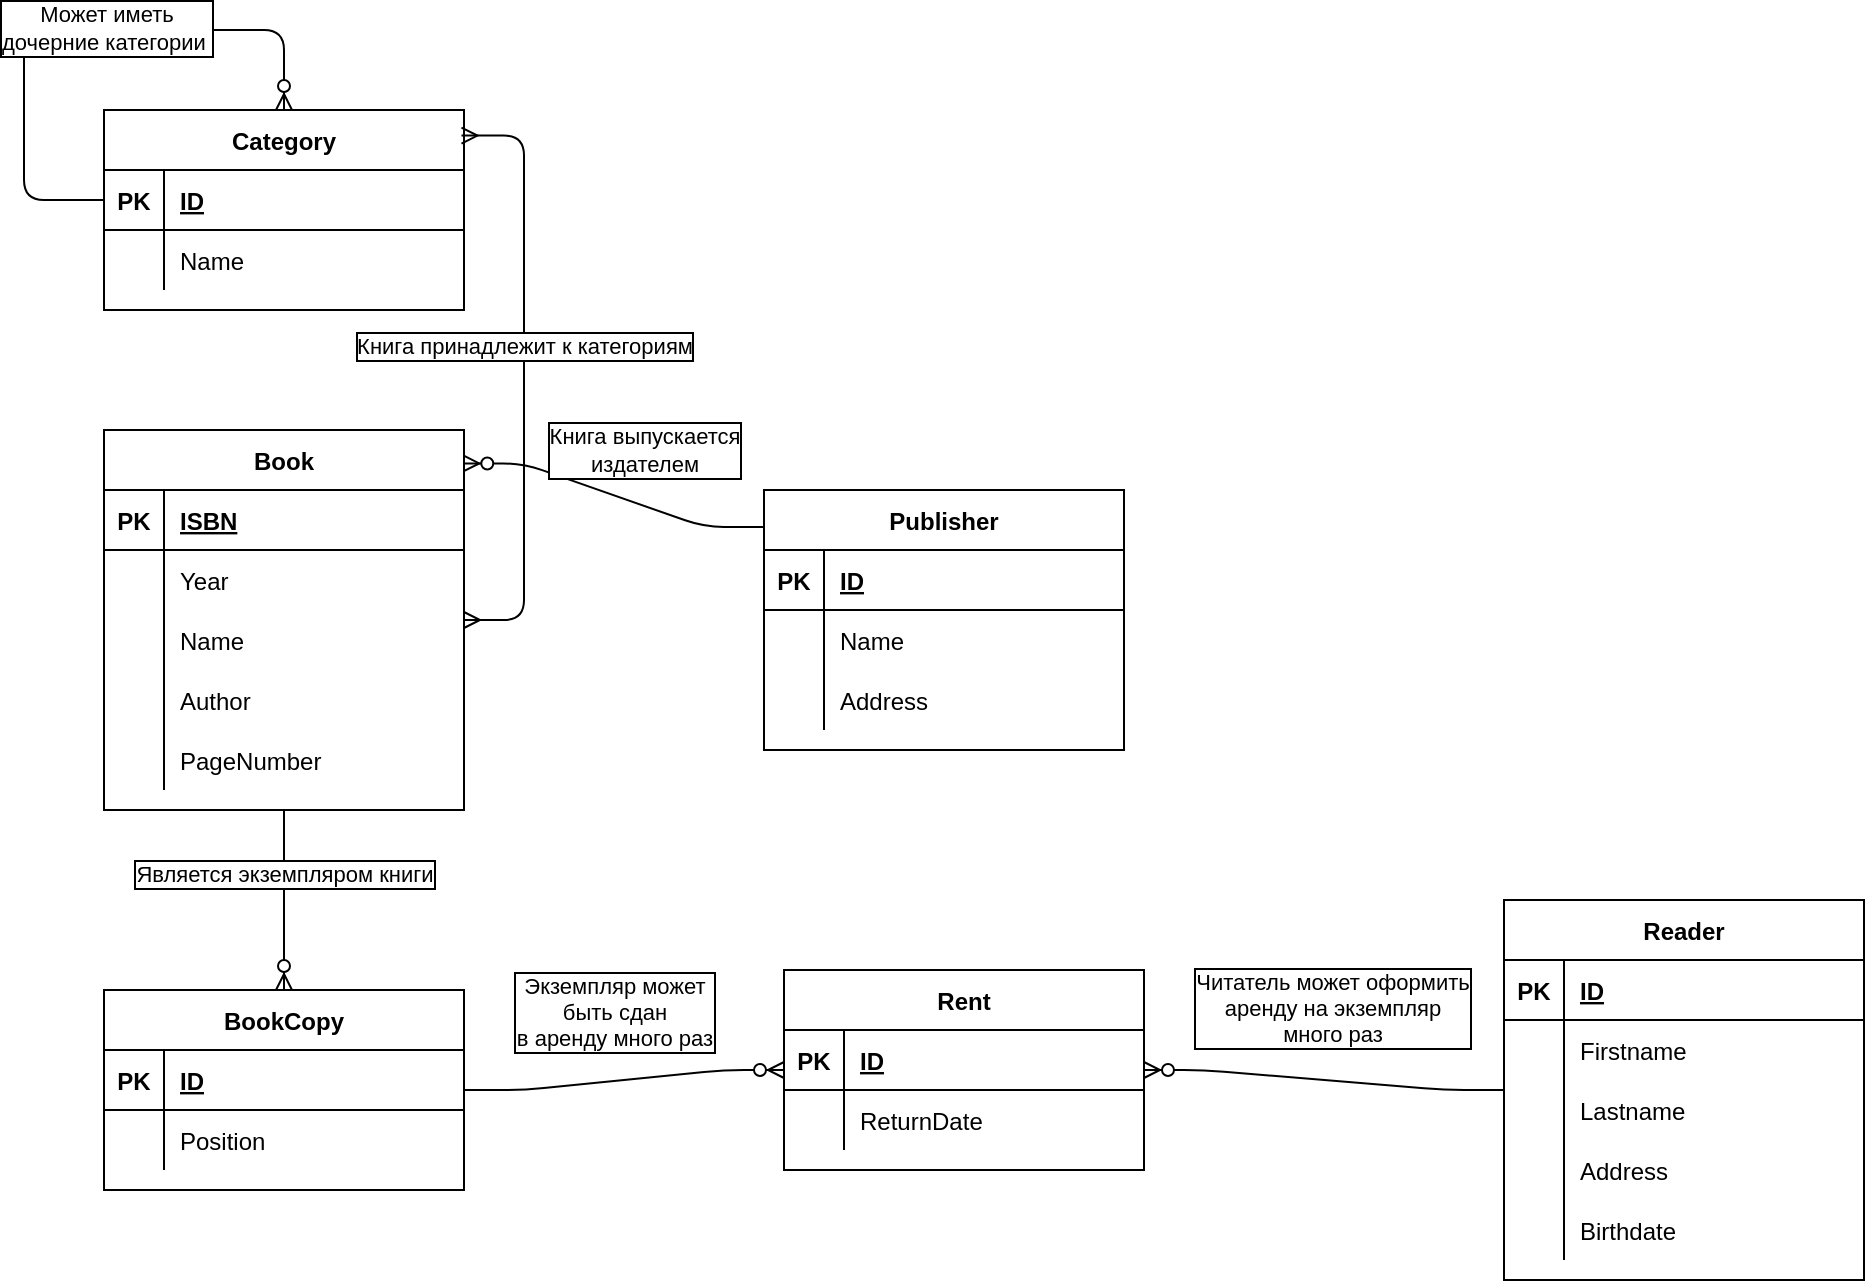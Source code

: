 <mxfile version="15.1.3" type="device"><diagram id="fRv5ucRg8gB5teLNOZXX" name="Page-1"><mxGraphModel dx="1024" dy="592" grid="1" gridSize="10" guides="1" tooltips="1" connect="1" arrows="1" fold="1" page="1" pageScale="1" pageWidth="827" pageHeight="1169" math="0" shadow="0"><root><mxCell id="0"/><mxCell id="1" parent="0"/><mxCell id="U3K3pvgV42ttMlWbdHDH-5" value="Book" style="shape=table;startSize=30;container=1;collapsible=1;childLayout=tableLayout;fixedRows=1;rowLines=0;fontStyle=1;align=center;resizeLast=1;" parent="1" vertex="1"><mxGeometry x="80" y="320" width="180" height="190" as="geometry"/></mxCell><mxCell id="U3K3pvgV42ttMlWbdHDH-6" value="" style="shape=partialRectangle;collapsible=0;dropTarget=0;pointerEvents=0;fillColor=none;top=0;left=0;bottom=1;right=0;points=[[0,0.5],[1,0.5]];portConstraint=eastwest;" parent="U3K3pvgV42ttMlWbdHDH-5" vertex="1"><mxGeometry y="30" width="180" height="30" as="geometry"/></mxCell><mxCell id="U3K3pvgV42ttMlWbdHDH-7" value="PK" style="shape=partialRectangle;connectable=0;fillColor=none;top=0;left=0;bottom=0;right=0;fontStyle=1;overflow=hidden;" parent="U3K3pvgV42ttMlWbdHDH-6" vertex="1"><mxGeometry width="30" height="30" as="geometry"/></mxCell><mxCell id="U3K3pvgV42ttMlWbdHDH-8" value="ISBN" style="shape=partialRectangle;connectable=0;fillColor=none;top=0;left=0;bottom=0;right=0;align=left;spacingLeft=6;fontStyle=5;overflow=hidden;" parent="U3K3pvgV42ttMlWbdHDH-6" vertex="1"><mxGeometry x="30" width="150" height="30" as="geometry"/></mxCell><mxCell id="U3K3pvgV42ttMlWbdHDH-9" value="" style="shape=partialRectangle;collapsible=0;dropTarget=0;pointerEvents=0;fillColor=none;top=0;left=0;bottom=0;right=0;points=[[0,0.5],[1,0.5]];portConstraint=eastwest;" parent="U3K3pvgV42ttMlWbdHDH-5" vertex="1"><mxGeometry y="60" width="180" height="30" as="geometry"/></mxCell><mxCell id="U3K3pvgV42ttMlWbdHDH-10" value="" style="shape=partialRectangle;connectable=0;fillColor=none;top=0;left=0;bottom=0;right=0;editable=1;overflow=hidden;" parent="U3K3pvgV42ttMlWbdHDH-9" vertex="1"><mxGeometry width="30" height="30" as="geometry"/></mxCell><mxCell id="U3K3pvgV42ttMlWbdHDH-11" value="Year" style="shape=partialRectangle;connectable=0;fillColor=none;top=0;left=0;bottom=0;right=0;align=left;spacingLeft=6;overflow=hidden;" parent="U3K3pvgV42ttMlWbdHDH-9" vertex="1"><mxGeometry x="30" width="150" height="30" as="geometry"/></mxCell><mxCell id="U3K3pvgV42ttMlWbdHDH-12" value="" style="shape=partialRectangle;collapsible=0;dropTarget=0;pointerEvents=0;fillColor=none;top=0;left=0;bottom=0;right=0;points=[[0,0.5],[1,0.5]];portConstraint=eastwest;" parent="U3K3pvgV42ttMlWbdHDH-5" vertex="1"><mxGeometry y="90" width="180" height="30" as="geometry"/></mxCell><mxCell id="U3K3pvgV42ttMlWbdHDH-13" value="" style="shape=partialRectangle;connectable=0;fillColor=none;top=0;left=0;bottom=0;right=0;editable=1;overflow=hidden;" parent="U3K3pvgV42ttMlWbdHDH-12" vertex="1"><mxGeometry width="30" height="30" as="geometry"/></mxCell><mxCell id="U3K3pvgV42ttMlWbdHDH-14" value="Name" style="shape=partialRectangle;connectable=0;fillColor=none;top=0;left=0;bottom=0;right=0;align=left;spacingLeft=6;overflow=hidden;" parent="U3K3pvgV42ttMlWbdHDH-12" vertex="1"><mxGeometry x="30" width="150" height="30" as="geometry"/></mxCell><mxCell id="U3K3pvgV42ttMlWbdHDH-15" value="" style="shape=partialRectangle;collapsible=0;dropTarget=0;pointerEvents=0;fillColor=none;top=0;left=0;bottom=0;right=0;points=[[0,0.5],[1,0.5]];portConstraint=eastwest;" parent="U3K3pvgV42ttMlWbdHDH-5" vertex="1"><mxGeometry y="120" width="180" height="30" as="geometry"/></mxCell><mxCell id="U3K3pvgV42ttMlWbdHDH-16" value="" style="shape=partialRectangle;connectable=0;fillColor=none;top=0;left=0;bottom=0;right=0;editable=1;overflow=hidden;" parent="U3K3pvgV42ttMlWbdHDH-15" vertex="1"><mxGeometry width="30" height="30" as="geometry"/></mxCell><mxCell id="U3K3pvgV42ttMlWbdHDH-17" value="Author" style="shape=partialRectangle;connectable=0;fillColor=none;top=0;left=0;bottom=0;right=0;align=left;spacingLeft=6;overflow=hidden;" parent="U3K3pvgV42ttMlWbdHDH-15" vertex="1"><mxGeometry x="30" width="150" height="30" as="geometry"/></mxCell><mxCell id="U3K3pvgV42ttMlWbdHDH-19" value="" style="shape=partialRectangle;collapsible=0;dropTarget=0;pointerEvents=0;fillColor=none;top=0;left=0;bottom=0;right=0;points=[[0,0.5],[1,0.5]];portConstraint=eastwest;" parent="U3K3pvgV42ttMlWbdHDH-5" vertex="1"><mxGeometry y="150" width="180" height="30" as="geometry"/></mxCell><mxCell id="U3K3pvgV42ttMlWbdHDH-20" value="" style="shape=partialRectangle;connectable=0;fillColor=none;top=0;left=0;bottom=0;right=0;editable=1;overflow=hidden;" parent="U3K3pvgV42ttMlWbdHDH-19" vertex="1"><mxGeometry width="30" height="30" as="geometry"/></mxCell><mxCell id="U3K3pvgV42ttMlWbdHDH-21" value="PageNumber" style="shape=partialRectangle;connectable=0;fillColor=none;top=0;left=0;bottom=0;right=0;align=left;spacingLeft=6;overflow=hidden;" parent="U3K3pvgV42ttMlWbdHDH-19" vertex="1"><mxGeometry x="30" width="150" height="30" as="geometry"/></mxCell><mxCell id="U3K3pvgV42ttMlWbdHDH-26" value="BookCopy" style="shape=table;startSize=30;container=1;collapsible=1;childLayout=tableLayout;fixedRows=1;rowLines=0;fontStyle=1;align=center;resizeLast=1;" parent="1" vertex="1"><mxGeometry x="80" y="600" width="180" height="100" as="geometry"/></mxCell><mxCell id="U3K3pvgV42ttMlWbdHDH-27" value="" style="shape=partialRectangle;collapsible=0;dropTarget=0;pointerEvents=0;fillColor=none;top=0;left=0;bottom=1;right=0;points=[[0,0.5],[1,0.5]];portConstraint=eastwest;" parent="U3K3pvgV42ttMlWbdHDH-26" vertex="1"><mxGeometry y="30" width="180" height="30" as="geometry"/></mxCell><mxCell id="U3K3pvgV42ttMlWbdHDH-28" value="PK" style="shape=partialRectangle;connectable=0;fillColor=none;top=0;left=0;bottom=0;right=0;fontStyle=1;overflow=hidden;" parent="U3K3pvgV42ttMlWbdHDH-27" vertex="1"><mxGeometry width="30" height="30" as="geometry"/></mxCell><mxCell id="U3K3pvgV42ttMlWbdHDH-29" value="ID" style="shape=partialRectangle;connectable=0;fillColor=none;top=0;left=0;bottom=0;right=0;align=left;spacingLeft=6;fontStyle=5;overflow=hidden;" parent="U3K3pvgV42ttMlWbdHDH-27" vertex="1"><mxGeometry x="30" width="150" height="30" as="geometry"/></mxCell><mxCell id="U3K3pvgV42ttMlWbdHDH-30" value="" style="shape=partialRectangle;collapsible=0;dropTarget=0;pointerEvents=0;fillColor=none;top=0;left=0;bottom=0;right=0;points=[[0,0.5],[1,0.5]];portConstraint=eastwest;" parent="U3K3pvgV42ttMlWbdHDH-26" vertex="1"><mxGeometry y="60" width="180" height="30" as="geometry"/></mxCell><mxCell id="U3K3pvgV42ttMlWbdHDH-31" value="" style="shape=partialRectangle;connectable=0;fillColor=none;top=0;left=0;bottom=0;right=0;editable=1;overflow=hidden;" parent="U3K3pvgV42ttMlWbdHDH-30" vertex="1"><mxGeometry width="30" height="30" as="geometry"/></mxCell><mxCell id="U3K3pvgV42ttMlWbdHDH-32" value="Position" style="shape=partialRectangle;connectable=0;fillColor=none;top=0;left=0;bottom=0;right=0;align=left;spacingLeft=6;overflow=hidden;" parent="U3K3pvgV42ttMlWbdHDH-30" vertex="1"><mxGeometry x="30" width="150" height="30" as="geometry"/></mxCell><mxCell id="U3K3pvgV42ttMlWbdHDH-39" value="Publisher" style="shape=table;startSize=30;container=1;collapsible=1;childLayout=tableLayout;fixedRows=1;rowLines=0;fontStyle=1;align=center;resizeLast=1;" parent="1" vertex="1"><mxGeometry x="410" y="350" width="180" height="130" as="geometry"/></mxCell><mxCell id="U3K3pvgV42ttMlWbdHDH-40" value="" style="shape=partialRectangle;collapsible=0;dropTarget=0;pointerEvents=0;fillColor=none;top=0;left=0;bottom=1;right=0;points=[[0,0.5],[1,0.5]];portConstraint=eastwest;" parent="U3K3pvgV42ttMlWbdHDH-39" vertex="1"><mxGeometry y="30" width="180" height="30" as="geometry"/></mxCell><mxCell id="U3K3pvgV42ttMlWbdHDH-41" value="PK" style="shape=partialRectangle;connectable=0;fillColor=none;top=0;left=0;bottom=0;right=0;fontStyle=1;overflow=hidden;" parent="U3K3pvgV42ttMlWbdHDH-40" vertex="1"><mxGeometry width="30" height="30" as="geometry"/></mxCell><mxCell id="U3K3pvgV42ttMlWbdHDH-42" value="ID" style="shape=partialRectangle;connectable=0;fillColor=none;top=0;left=0;bottom=0;right=0;align=left;spacingLeft=6;fontStyle=5;overflow=hidden;" parent="U3K3pvgV42ttMlWbdHDH-40" vertex="1"><mxGeometry x="30" width="150" height="30" as="geometry"/></mxCell><mxCell id="U3K3pvgV42ttMlWbdHDH-43" value="" style="shape=partialRectangle;collapsible=0;dropTarget=0;pointerEvents=0;fillColor=none;top=0;left=0;bottom=0;right=0;points=[[0,0.5],[1,0.5]];portConstraint=eastwest;" parent="U3K3pvgV42ttMlWbdHDH-39" vertex="1"><mxGeometry y="60" width="180" height="30" as="geometry"/></mxCell><mxCell id="U3K3pvgV42ttMlWbdHDH-44" value="" style="shape=partialRectangle;connectable=0;fillColor=none;top=0;left=0;bottom=0;right=0;editable=1;overflow=hidden;" parent="U3K3pvgV42ttMlWbdHDH-43" vertex="1"><mxGeometry width="30" height="30" as="geometry"/></mxCell><mxCell id="U3K3pvgV42ttMlWbdHDH-45" value="Name" style="shape=partialRectangle;connectable=0;fillColor=none;top=0;left=0;bottom=0;right=0;align=left;spacingLeft=6;overflow=hidden;" parent="U3K3pvgV42ttMlWbdHDH-43" vertex="1"><mxGeometry x="30" width="150" height="30" as="geometry"/></mxCell><mxCell id="U3K3pvgV42ttMlWbdHDH-46" value="" style="shape=partialRectangle;collapsible=0;dropTarget=0;pointerEvents=0;fillColor=none;top=0;left=0;bottom=0;right=0;points=[[0,0.5],[1,0.5]];portConstraint=eastwest;" parent="U3K3pvgV42ttMlWbdHDH-39" vertex="1"><mxGeometry y="90" width="180" height="30" as="geometry"/></mxCell><mxCell id="U3K3pvgV42ttMlWbdHDH-47" value="" style="shape=partialRectangle;connectable=0;fillColor=none;top=0;left=0;bottom=0;right=0;editable=1;overflow=hidden;" parent="U3K3pvgV42ttMlWbdHDH-46" vertex="1"><mxGeometry width="30" height="30" as="geometry"/></mxCell><mxCell id="U3K3pvgV42ttMlWbdHDH-48" value="Address" style="shape=partialRectangle;connectable=0;fillColor=none;top=0;left=0;bottom=0;right=0;align=left;spacingLeft=6;overflow=hidden;" parent="U3K3pvgV42ttMlWbdHDH-46" vertex="1"><mxGeometry x="30" width="150" height="30" as="geometry"/></mxCell><mxCell id="U3K3pvgV42ttMlWbdHDH-52" value="Category" style="shape=table;startSize=30;container=1;collapsible=1;childLayout=tableLayout;fixedRows=1;rowLines=0;fontStyle=1;align=center;resizeLast=1;" parent="1" vertex="1"><mxGeometry x="80" y="160" width="180" height="100" as="geometry"/></mxCell><mxCell id="U3K3pvgV42ttMlWbdHDH-53" value="" style="shape=partialRectangle;collapsible=0;dropTarget=0;pointerEvents=0;fillColor=none;top=0;left=0;bottom=1;right=0;points=[[0,0.5],[1,0.5]];portConstraint=eastwest;" parent="U3K3pvgV42ttMlWbdHDH-52" vertex="1"><mxGeometry y="30" width="180" height="30" as="geometry"/></mxCell><mxCell id="U3K3pvgV42ttMlWbdHDH-54" value="PK" style="shape=partialRectangle;connectable=0;fillColor=none;top=0;left=0;bottom=0;right=0;fontStyle=1;overflow=hidden;" parent="U3K3pvgV42ttMlWbdHDH-53" vertex="1"><mxGeometry width="30" height="30" as="geometry"/></mxCell><mxCell id="U3K3pvgV42ttMlWbdHDH-55" value="ID" style="shape=partialRectangle;connectable=0;fillColor=none;top=0;left=0;bottom=0;right=0;align=left;spacingLeft=6;fontStyle=5;overflow=hidden;" parent="U3K3pvgV42ttMlWbdHDH-53" vertex="1"><mxGeometry x="30" width="150" height="30" as="geometry"/></mxCell><mxCell id="U3K3pvgV42ttMlWbdHDH-56" value="" style="shape=partialRectangle;collapsible=0;dropTarget=0;pointerEvents=0;fillColor=none;top=0;left=0;bottom=0;right=0;points=[[0,0.5],[1,0.5]];portConstraint=eastwest;" parent="U3K3pvgV42ttMlWbdHDH-52" vertex="1"><mxGeometry y="60" width="180" height="30" as="geometry"/></mxCell><mxCell id="U3K3pvgV42ttMlWbdHDH-57" value="" style="shape=partialRectangle;connectable=0;fillColor=none;top=0;left=0;bottom=0;right=0;editable=1;overflow=hidden;" parent="U3K3pvgV42ttMlWbdHDH-56" vertex="1"><mxGeometry width="30" height="30" as="geometry"/></mxCell><mxCell id="U3K3pvgV42ttMlWbdHDH-58" value="Name" style="shape=partialRectangle;connectable=0;fillColor=none;top=0;left=0;bottom=0;right=0;align=left;spacingLeft=6;overflow=hidden;" parent="U3K3pvgV42ttMlWbdHDH-56" vertex="1"><mxGeometry x="30" width="150" height="30" as="geometry"/></mxCell><mxCell id="HNiKQyY29EI0s7HnMVRT-1" value="" style="endArrow=ERzeroToMany;html=1;entryX=0.5;entryY=0;entryDx=0;entryDy=0;exitX=0;exitY=0.5;exitDx=0;exitDy=0;endFill=1;" parent="U3K3pvgV42ttMlWbdHDH-52" source="U3K3pvgV42ttMlWbdHDH-53" target="U3K3pvgV42ttMlWbdHDH-52" edge="1"><mxGeometry width="50" height="50" relative="1" as="geometry"><mxPoint x="-40" y="40" as="sourcePoint"/><mxPoint x="10" y="140" as="targetPoint"/><Array as="points"><mxPoint x="-40" y="45"/><mxPoint x="-40" y="-40"/><mxPoint x="90" y="-40"/></Array></mxGeometry></mxCell><mxCell id="HNiKQyY29EI0s7HnMVRT-2" value="Может иметь&lt;br&gt;дочерние категории&amp;nbsp;" style="edgeLabel;html=1;align=center;verticalAlign=middle;resizable=0;points=[];labelBorderColor=#000000;" parent="HNiKQyY29EI0s7HnMVRT-1" vertex="1" connectable="0"><mxGeometry x="0.124" y="1" relative="1" as="geometry"><mxPoint as="offset"/></mxGeometry></mxCell><mxCell id="U3K3pvgV42ttMlWbdHDH-65" value="Reader" style="shape=table;startSize=30;container=1;collapsible=1;childLayout=tableLayout;fixedRows=1;rowLines=0;fontStyle=1;align=center;resizeLast=1;" parent="1" vertex="1"><mxGeometry x="780" y="555" width="180" height="190" as="geometry"/></mxCell><mxCell id="U3K3pvgV42ttMlWbdHDH-66" value="" style="shape=partialRectangle;collapsible=0;dropTarget=0;pointerEvents=0;fillColor=none;top=0;left=0;bottom=1;right=0;points=[[0,0.5],[1,0.5]];portConstraint=eastwest;" parent="U3K3pvgV42ttMlWbdHDH-65" vertex="1"><mxGeometry y="30" width="180" height="30" as="geometry"/></mxCell><mxCell id="U3K3pvgV42ttMlWbdHDH-67" value="PK" style="shape=partialRectangle;connectable=0;fillColor=none;top=0;left=0;bottom=0;right=0;fontStyle=1;overflow=hidden;" parent="U3K3pvgV42ttMlWbdHDH-66" vertex="1"><mxGeometry width="30" height="30" as="geometry"/></mxCell><mxCell id="U3K3pvgV42ttMlWbdHDH-68" value="ID" style="shape=partialRectangle;connectable=0;fillColor=none;top=0;left=0;bottom=0;right=0;align=left;spacingLeft=6;fontStyle=5;overflow=hidden;" parent="U3K3pvgV42ttMlWbdHDH-66" vertex="1"><mxGeometry x="30" width="150" height="30" as="geometry"/></mxCell><mxCell id="U3K3pvgV42ttMlWbdHDH-69" value="" style="shape=partialRectangle;collapsible=0;dropTarget=0;pointerEvents=0;fillColor=none;top=0;left=0;bottom=0;right=0;points=[[0,0.5],[1,0.5]];portConstraint=eastwest;" parent="U3K3pvgV42ttMlWbdHDH-65" vertex="1"><mxGeometry y="60" width="180" height="30" as="geometry"/></mxCell><mxCell id="U3K3pvgV42ttMlWbdHDH-70" value="" style="shape=partialRectangle;connectable=0;fillColor=none;top=0;left=0;bottom=0;right=0;editable=1;overflow=hidden;" parent="U3K3pvgV42ttMlWbdHDH-69" vertex="1"><mxGeometry width="30" height="30" as="geometry"/></mxCell><mxCell id="U3K3pvgV42ttMlWbdHDH-71" value="Firstname" style="shape=partialRectangle;connectable=0;fillColor=none;top=0;left=0;bottom=0;right=0;align=left;spacingLeft=6;overflow=hidden;" parent="U3K3pvgV42ttMlWbdHDH-69" vertex="1"><mxGeometry x="30" width="150" height="30" as="geometry"/></mxCell><mxCell id="U3K3pvgV42ttMlWbdHDH-72" value="" style="shape=partialRectangle;collapsible=0;dropTarget=0;pointerEvents=0;fillColor=none;top=0;left=0;bottom=0;right=0;points=[[0,0.5],[1,0.5]];portConstraint=eastwest;" parent="U3K3pvgV42ttMlWbdHDH-65" vertex="1"><mxGeometry y="90" width="180" height="30" as="geometry"/></mxCell><mxCell id="U3K3pvgV42ttMlWbdHDH-73" value="" style="shape=partialRectangle;connectable=0;fillColor=none;top=0;left=0;bottom=0;right=0;editable=1;overflow=hidden;" parent="U3K3pvgV42ttMlWbdHDH-72" vertex="1"><mxGeometry width="30" height="30" as="geometry"/></mxCell><mxCell id="U3K3pvgV42ttMlWbdHDH-74" value="Lastname" style="shape=partialRectangle;connectable=0;fillColor=none;top=0;left=0;bottom=0;right=0;align=left;spacingLeft=6;overflow=hidden;" parent="U3K3pvgV42ttMlWbdHDH-72" vertex="1"><mxGeometry x="30" width="150" height="30" as="geometry"/></mxCell><mxCell id="U3K3pvgV42ttMlWbdHDH-75" value="" style="shape=partialRectangle;collapsible=0;dropTarget=0;pointerEvents=0;fillColor=none;top=0;left=0;bottom=0;right=0;points=[[0,0.5],[1,0.5]];portConstraint=eastwest;" parent="U3K3pvgV42ttMlWbdHDH-65" vertex="1"><mxGeometry y="120" width="180" height="30" as="geometry"/></mxCell><mxCell id="U3K3pvgV42ttMlWbdHDH-76" value="" style="shape=partialRectangle;connectable=0;fillColor=none;top=0;left=0;bottom=0;right=0;editable=1;overflow=hidden;" parent="U3K3pvgV42ttMlWbdHDH-75" vertex="1"><mxGeometry width="30" height="30" as="geometry"/></mxCell><mxCell id="U3K3pvgV42ttMlWbdHDH-77" value="Address" style="shape=partialRectangle;connectable=0;fillColor=none;top=0;left=0;bottom=0;right=0;align=left;spacingLeft=6;overflow=hidden;" parent="U3K3pvgV42ttMlWbdHDH-75" vertex="1"><mxGeometry x="30" width="150" height="30" as="geometry"/></mxCell><mxCell id="U3K3pvgV42ttMlWbdHDH-78" value="" style="shape=partialRectangle;collapsible=0;dropTarget=0;pointerEvents=0;fillColor=none;top=0;left=0;bottom=0;right=0;points=[[0,0.5],[1,0.5]];portConstraint=eastwest;" parent="U3K3pvgV42ttMlWbdHDH-65" vertex="1"><mxGeometry y="150" width="180" height="30" as="geometry"/></mxCell><mxCell id="U3K3pvgV42ttMlWbdHDH-79" value="" style="shape=partialRectangle;connectable=0;fillColor=none;top=0;left=0;bottom=0;right=0;editable=1;overflow=hidden;" parent="U3K3pvgV42ttMlWbdHDH-78" vertex="1"><mxGeometry width="30" height="30" as="geometry"/></mxCell><mxCell id="U3K3pvgV42ttMlWbdHDH-80" value="Birthdate" style="shape=partialRectangle;connectable=0;fillColor=none;top=0;left=0;bottom=0;right=0;align=left;spacingLeft=6;overflow=hidden;" parent="U3K3pvgV42ttMlWbdHDH-78" vertex="1"><mxGeometry x="30" width="150" height="30" as="geometry"/></mxCell><mxCell id="U3K3pvgV42ttMlWbdHDH-81" value="Rent" style="shape=table;startSize=30;container=1;collapsible=1;childLayout=tableLayout;fixedRows=1;rowLines=0;fontStyle=1;align=center;resizeLast=1;" parent="1" vertex="1"><mxGeometry x="420" y="590" width="180" height="100" as="geometry"/></mxCell><mxCell id="U3K3pvgV42ttMlWbdHDH-82" value="" style="shape=partialRectangle;collapsible=0;dropTarget=0;pointerEvents=0;fillColor=none;top=0;left=0;bottom=1;right=0;points=[[0,0.5],[1,0.5]];portConstraint=eastwest;" parent="U3K3pvgV42ttMlWbdHDH-81" vertex="1"><mxGeometry y="30" width="180" height="30" as="geometry"/></mxCell><mxCell id="U3K3pvgV42ttMlWbdHDH-83" value="PK" style="shape=partialRectangle;connectable=0;fillColor=none;top=0;left=0;bottom=0;right=0;fontStyle=1;overflow=hidden;" parent="U3K3pvgV42ttMlWbdHDH-82" vertex="1"><mxGeometry width="30" height="30" as="geometry"/></mxCell><mxCell id="U3K3pvgV42ttMlWbdHDH-84" value="ID" style="shape=partialRectangle;connectable=0;fillColor=none;top=0;left=0;bottom=0;right=0;align=left;spacingLeft=6;fontStyle=5;overflow=hidden;" parent="U3K3pvgV42ttMlWbdHDH-82" vertex="1"><mxGeometry x="30" width="150" height="30" as="geometry"/></mxCell><mxCell id="U3K3pvgV42ttMlWbdHDH-85" value="" style="shape=partialRectangle;collapsible=0;dropTarget=0;pointerEvents=0;fillColor=none;top=0;left=0;bottom=0;right=0;points=[[0,0.5],[1,0.5]];portConstraint=eastwest;" parent="U3K3pvgV42ttMlWbdHDH-81" vertex="1"><mxGeometry y="60" width="180" height="30" as="geometry"/></mxCell><mxCell id="U3K3pvgV42ttMlWbdHDH-86" value="" style="shape=partialRectangle;connectable=0;fillColor=none;top=0;left=0;bottom=0;right=0;editable=1;overflow=hidden;" parent="U3K3pvgV42ttMlWbdHDH-85" vertex="1"><mxGeometry width="30" height="30" as="geometry"/></mxCell><mxCell id="U3K3pvgV42ttMlWbdHDH-87" value="ReturnDate" style="shape=partialRectangle;connectable=0;fillColor=none;top=0;left=0;bottom=0;right=0;align=left;spacingLeft=6;overflow=hidden;" parent="U3K3pvgV42ttMlWbdHDH-85" vertex="1"><mxGeometry x="30" width="150" height="30" as="geometry"/></mxCell><mxCell id="U3K3pvgV42ttMlWbdHDH-94" value="" style="edgeStyle=entityRelationEdgeStyle;fontSize=12;html=1;endArrow=ERzeroToMany;entryX=0.998;entryY=0.088;entryDx=0;entryDy=0;entryPerimeter=0;exitX=0;exitY=0.142;exitDx=0;exitDy=0;exitPerimeter=0;endFill=1;" parent="1" source="U3K3pvgV42ttMlWbdHDH-39" target="U3K3pvgV42ttMlWbdHDH-5" edge="1"><mxGeometry width="100" height="100" relative="1" as="geometry"><mxPoint x="580" y="460" as="sourcePoint"/><mxPoint x="258.74" y="522.41" as="targetPoint"/></mxGeometry></mxCell><mxCell id="U3K3pvgV42ttMlWbdHDH-124" value="Книга выпускается&lt;br&gt;издателем" style="edgeLabel;html=1;align=center;verticalAlign=middle;resizable=0;points=[];labelBackgroundColor=#FFFFFF;labelBorderColor=#000000;" parent="U3K3pvgV42ttMlWbdHDH-94" vertex="1" connectable="0"><mxGeometry x="-0.004" y="1" relative="1" as="geometry"><mxPoint x="15" y="-24" as="offset"/></mxGeometry></mxCell><mxCell id="U3K3pvgV42ttMlWbdHDH-102" value="" style="edgeStyle=entityRelationEdgeStyle;fontSize=12;html=1;endArrow=ERmany;startArrow=ERmany;entryX=0.993;entryY=0.128;entryDx=0;entryDy=0;entryPerimeter=0;" parent="1" target="U3K3pvgV42ttMlWbdHDH-52" edge="1"><mxGeometry width="100" height="100" relative="1" as="geometry"><mxPoint x="260" y="415" as="sourcePoint"/><mxPoint x="170" y="180" as="targetPoint"/></mxGeometry></mxCell><mxCell id="U3K3pvgV42ttMlWbdHDH-122" value="Книга принадлежит к категориям" style="edgeLabel;html=1;align=center;verticalAlign=middle;resizable=0;points=[];labelBorderColor=#000000;spacingTop=0;" parent="U3K3pvgV42ttMlWbdHDH-102" vertex="1" connectable="0"><mxGeometry x="0.099" relative="1" as="geometry"><mxPoint as="offset"/></mxGeometry></mxCell><mxCell id="U3K3pvgV42ttMlWbdHDH-103" value="" style="edgeStyle=entityRelationEdgeStyle;fontSize=12;html=1;endArrow=ERzeroToMany;startArrow=none;startFill=0;endFill=1;" parent="1" source="U3K3pvgV42ttMlWbdHDH-26" target="U3K3pvgV42ttMlWbdHDH-81" edge="1"><mxGeometry width="100" height="100" relative="1" as="geometry"><mxPoint x="290" y="640" as="sourcePoint"/><mxPoint x="390" y="540" as="targetPoint"/></mxGeometry></mxCell><mxCell id="U3K3pvgV42ttMlWbdHDH-127" value="Экземпляр может&lt;br&gt;быть сдан&lt;br&gt;в аренду много раз" style="edgeLabel;html=1;align=center;verticalAlign=middle;resizable=0;points=[];labelBorderColor=#000000;" parent="U3K3pvgV42ttMlWbdHDH-103" vertex="1" connectable="0"><mxGeometry x="-0.08" y="2" relative="1" as="geometry"><mxPoint x="1" y="-33" as="offset"/></mxGeometry></mxCell><mxCell id="U3K3pvgV42ttMlWbdHDH-104" value="" style="edgeStyle=entityRelationEdgeStyle;fontSize=12;html=1;endArrow=none;startArrow=ERzeroToMany;endFill=0;entryX=0;entryY=0.5;entryDx=0;entryDy=0;startFill=1;" parent="1" source="U3K3pvgV42ttMlWbdHDH-81" target="U3K3pvgV42ttMlWbdHDH-65" edge="1"><mxGeometry width="100" height="100" relative="1" as="geometry"><mxPoint x="470" y="590" as="sourcePoint"/><mxPoint x="757" y="644" as="targetPoint"/></mxGeometry></mxCell><mxCell id="U3K3pvgV42ttMlWbdHDH-126" value="Читатель может оформить&lt;br&gt;аренду на экземпляр &lt;br&gt;много раз" style="edgeLabel;html=1;align=center;verticalAlign=middle;resizable=0;points=[];labelBorderColor=#000000;" parent="U3K3pvgV42ttMlWbdHDH-104" vertex="1" connectable="0"><mxGeometry x="-0.171" y="3" relative="1" as="geometry"><mxPoint x="19" y="-32" as="offset"/></mxGeometry></mxCell><mxCell id="HNiKQyY29EI0s7HnMVRT-3" value="" style="endArrow=none;html=1;entryX=0.5;entryY=1;entryDx=0;entryDy=0;exitX=0.5;exitY=0;exitDx=0;exitDy=0;startArrow=ERzeroToMany;startFill=1;" parent="1" source="U3K3pvgV42ttMlWbdHDH-26" target="U3K3pvgV42ttMlWbdHDH-5" edge="1"><mxGeometry width="50" height="50" relative="1" as="geometry"><mxPoint x="60" y="580" as="sourcePoint"/><mxPoint x="110" y="530" as="targetPoint"/></mxGeometry></mxCell><mxCell id="HNiKQyY29EI0s7HnMVRT-4" value="Является экземпляром книги" style="edgeLabel;html=1;align=center;verticalAlign=middle;resizable=0;points=[];labelBorderColor=#000000;" parent="HNiKQyY29EI0s7HnMVRT-3" vertex="1" connectable="0"><mxGeometry x="0.289" relative="1" as="geometry"><mxPoint as="offset"/></mxGeometry></mxCell></root></mxGraphModel></diagram></mxfile>